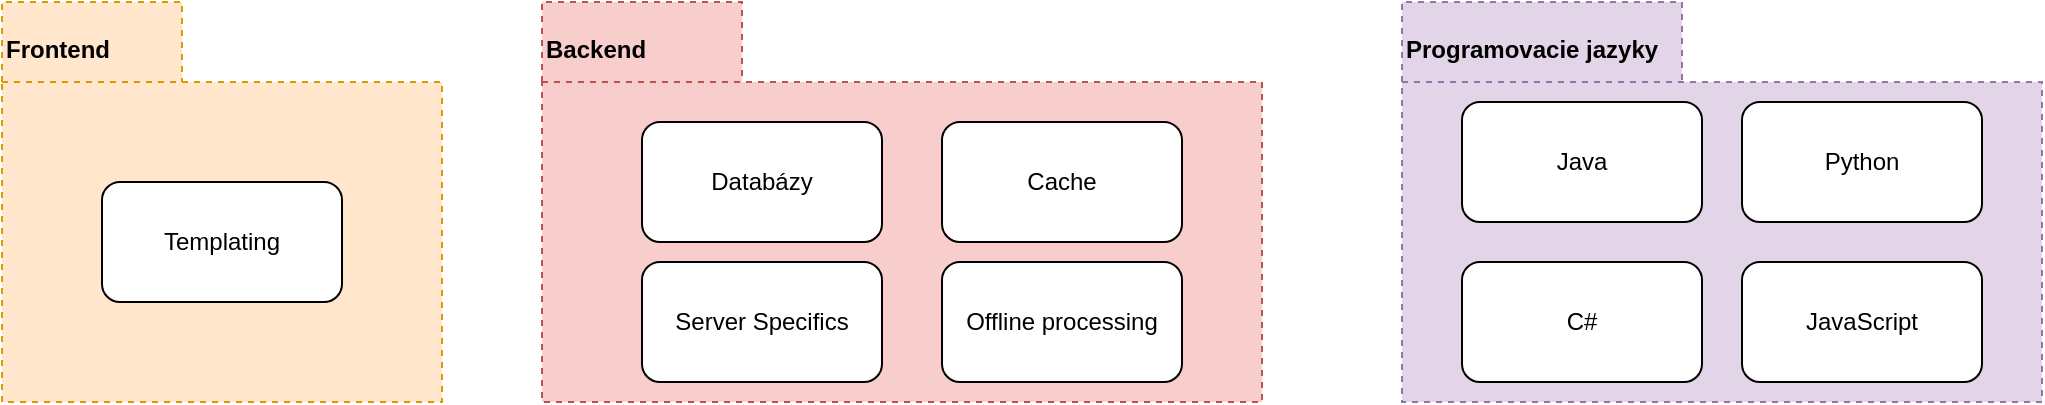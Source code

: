 <mxfile version="18.0.1" type="device" pages="2"><diagram id="6EQJhMKlO7b9Z4qmBRUf" name="Technologie"><mxGraphModel dx="1195" dy="731" grid="1" gridSize="10" guides="1" tooltips="1" connect="1" arrows="1" fold="1" page="1" pageScale="1" pageWidth="1654" pageHeight="1169" math="0" shadow="0"><root><mxCell id="0"/><mxCell id="1" parent="0"/><mxCell id="RRBhaKaO3DsyWRKILDJz-1" value="Frontend" style="shape=folder;spacingTop=10;tabWidth=90;tabHeight=40;tabPosition=left;html=1;dashed=1;verticalAlign=top;align=left;fontStyle=1;fillColor=#ffe6cc;strokeColor=#d79b00;" vertex="1" parent="1"><mxGeometry x="50" y="90" width="220" height="200" as="geometry"/></mxCell><mxCell id="RRBhaKaO3DsyWRKILDJz-2" value="Backend" style="shape=folder;spacingTop=10;tabWidth=100;tabHeight=40;tabPosition=left;html=1;dashed=1;verticalAlign=top;align=left;fontStyle=1;fillColor=#f8cecc;strokeColor=#b85450;" vertex="1" parent="1"><mxGeometry x="320" y="90" width="360" height="200" as="geometry"/></mxCell><mxCell id="RRBhaKaO3DsyWRKILDJz-3" value="Programovacie jazyky" style="shape=folder;spacingTop=10;tabWidth=140;tabHeight=40;tabPosition=left;html=1;dashed=1;verticalAlign=top;align=left;fillColor=#e1d5e7;strokeColor=#9673a6;fontStyle=1" vertex="1" parent="1"><mxGeometry x="750" y="90" width="320" height="200" as="geometry"/></mxCell><mxCell id="RRBhaKaO3DsyWRKILDJz-4" value="Templating" style="rounded=1;whiteSpace=wrap;html=1;" vertex="1" parent="1"><mxGeometry x="100" y="180" width="120" height="60" as="geometry"/></mxCell><mxCell id="RRBhaKaO3DsyWRKILDJz-5" value="Databázy" style="rounded=1;whiteSpace=wrap;html=1;" vertex="1" parent="1"><mxGeometry x="370" y="150" width="120" height="60" as="geometry"/></mxCell><mxCell id="RRBhaKaO3DsyWRKILDJz-6" value="Server Specifics" style="rounded=1;whiteSpace=wrap;html=1;" vertex="1" parent="1"><mxGeometry x="370" y="220" width="120" height="60" as="geometry"/></mxCell><mxCell id="RRBhaKaO3DsyWRKILDJz-7" value="Cache" style="rounded=1;whiteSpace=wrap;html=1;" vertex="1" parent="1"><mxGeometry x="520" y="150" width="120" height="60" as="geometry"/></mxCell><mxCell id="RRBhaKaO3DsyWRKILDJz-8" value="Offline processing" style="rounded=1;whiteSpace=wrap;html=1;" vertex="1" parent="1"><mxGeometry x="520" y="220" width="120" height="60" as="geometry"/></mxCell><mxCell id="JIJl8mafISyuUBBzniQl-1" value="Java" style="rounded=1;whiteSpace=wrap;html=1;" vertex="1" parent="1"><mxGeometry x="780" y="140" width="120" height="60" as="geometry"/></mxCell><mxCell id="JIJl8mafISyuUBBzniQl-2" value="C#" style="rounded=1;whiteSpace=wrap;html=1;" vertex="1" parent="1"><mxGeometry x="780" y="220" width="120" height="60" as="geometry"/></mxCell><mxCell id="JIJl8mafISyuUBBzniQl-3" value="Python" style="rounded=1;whiteSpace=wrap;html=1;" vertex="1" parent="1"><mxGeometry x="920" y="140" width="120" height="60" as="geometry"/></mxCell><mxCell id="JIJl8mafISyuUBBzniQl-4" value="JavaScript" style="rounded=1;whiteSpace=wrap;html=1;" vertex="1" parent="1"><mxGeometry x="920" y="220" width="120" height="60" as="geometry"/></mxCell></root></mxGraphModel></diagram><diagram id="VzEUP6jhuKm9hxjuwYW2" name="DAO_Pattern"><mxGraphModel dx="1195" dy="731" grid="1" gridSize="10" guides="1" tooltips="1" connect="1" arrows="1" fold="1" page="1" pageScale="1" pageWidth="1654" pageHeight="1169" math="0" shadow="0"><root><mxCell id="0"/><mxCell id="1" parent="0"/><mxCell id="g0zVwqkusU_mX7TIX0HD-1" value="&lt;b&gt;&lt;font style=&quot;font-size: 19px;&quot;&gt;CRUD (Create, Read, Update, Delete) Operácie&lt;/font&gt;&lt;/b&gt;" style="text;html=1;align=center;verticalAlign=middle;resizable=0;points=[];autosize=1;strokeColor=none;fillColor=none;" vertex="1" parent="1"><mxGeometry x="45" y="100" width="430" height="20" as="geometry"/></mxCell><mxCell id="g0zVwqkusU_mX7TIX0HD-2" value="&lt;font style=&quot;font-size: 12px;&quot;&gt;1. Doménová/Biznis trieda/y&lt;br&gt;&lt;/font&gt;" style="text;html=1;align=center;verticalAlign=middle;resizable=0;points=[];autosize=1;strokeColor=none;fillColor=none;fontSize=19;fontStyle=1" vertex="1" parent="1"><mxGeometry x="40" y="170" width="170" height="30" as="geometry"/></mxCell><mxCell id="g0zVwqkusU_mX7TIX0HD-3" value="Student" style="swimlane;fontStyle=1;align=center;verticalAlign=top;childLayout=stackLayout;horizontal=1;startSize=26;horizontalStack=0;resizeParent=1;resizeParentMax=0;resizeLast=0;collapsible=1;marginBottom=0;fontSize=12;" vertex="1" parent="1"><mxGeometry x="285" y="170" width="160" height="170" as="geometry"/></mxCell><mxCell id="g0zVwqkusU_mX7TIX0HD-4" value="+ meno: String&#10;+ priezvisko: String&#10;+ cislo: int" style="text;strokeColor=none;fillColor=none;align=left;verticalAlign=top;spacingLeft=4;spacingRight=4;overflow=hidden;rotatable=0;points=[[0,0.5],[1,0.5]];portConstraint=eastwest;fontSize=12;" vertex="1" parent="g0zVwqkusU_mX7TIX0HD-3"><mxGeometry y="26" width="160" height="54" as="geometry"/></mxCell><mxCell id="g0zVwqkusU_mX7TIX0HD-5" value="" style="line;strokeWidth=1;fillColor=none;align=left;verticalAlign=middle;spacingTop=-1;spacingLeft=3;spacingRight=3;rotatable=0;labelPosition=right;points=[];portConstraint=eastwest;fontSize=12;" vertex="1" parent="g0zVwqkusU_mX7TIX0HD-3"><mxGeometry y="80" width="160" height="8" as="geometry"/></mxCell><mxCell id="g0zVwqkusU_mX7TIX0HD-6" value="+ Student&#10;+ getMeno(): String&#10;+ setMeno(): void" style="text;strokeColor=none;fillColor=none;align=left;verticalAlign=top;spacingLeft=4;spacingRight=4;overflow=hidden;rotatable=0;points=[[0,0.5],[1,0.5]];portConstraint=eastwest;fontSize=12;" vertex="1" parent="g0zVwqkusU_mX7TIX0HD-3"><mxGeometry y="88" width="160" height="82" as="geometry"/></mxCell><mxCell id="g0zVwqkusU_mX7TIX0HD-7" value="2. Rozhranie DAO (Data Access Object)&lt;br&gt;Ideálne aj s generikou." style="text;html=1;align=left;verticalAlign=middle;resizable=0;points=[];autosize=1;strokeColor=none;fillColor=none;fontSize=12;fontStyle=1" vertex="1" parent="1"><mxGeometry x="45" y="390" width="240" height="30" as="geometry"/></mxCell><mxCell id="g0zVwqkusU_mX7TIX0HD-12" value="&lt;p style=&quot;margin:0px;margin-top:4px;text-align:center;&quot;&gt;&lt;i&gt;&amp;lt;&amp;lt;Interface&amp;gt;&amp;gt;&lt;/i&gt;&lt;br&gt;&lt;b&gt;StudentDAO&lt;/b&gt;&lt;/p&gt;&lt;hr size=&quot;1&quot;&gt;&lt;p style=&quot;margin:0px;margin-left:4px;&quot;&gt;&lt;span style=&quot;background-color: initial;&quot;&gt;+ getVsetciStudenti: List&amp;lt;Student&amp;gt;&lt;/span&gt;&lt;br&gt;&lt;/p&gt;&lt;p style=&quot;margin:0px;margin-left:4px;&quot;&gt;+ getStudent(int cislo): Student&lt;br&gt;+ updateStudent(Student student): void&lt;/p&gt;&lt;p style=&quot;margin:0px;margin-left:4px;&quot;&gt;+ deleteStudent(Student student): void&lt;br&gt;&lt;/p&gt;" style="verticalAlign=top;align=left;overflow=fill;fontSize=12;fontFamily=Helvetica;html=1;" vertex="1" parent="1"><mxGeometry x="285" y="390" width="240" height="160" as="geometry"/></mxCell><mxCell id="g0zVwqkusU_mX7TIX0HD-13" value="&lt;p style=&quot;margin:0px;margin-top:4px;text-align:center;&quot;&gt;&lt;i&gt;&amp;lt;&amp;lt;Interface&amp;gt;&amp;gt;&lt;/i&gt;&lt;br&gt;&lt;b&gt;StudentDAO_Generika&lt;/b&gt;&lt;/p&gt;&lt;hr size=&quot;1&quot;&gt;&lt;p style=&quot;margin:0px;margin-left:4px;&quot;&gt;&lt;span style=&quot;background-color: initial;&quot;&gt;+ getVsetciStudenti: List&amp;lt;Student&amp;gt;&lt;/span&gt;&lt;br&gt;&lt;/p&gt;&lt;p style=&quot;margin:0px;margin-left:4px;&quot;&gt;+ getStudent(int cislo): Student&lt;br&gt;+ updateStudent(T t): void&lt;/p&gt;&lt;p style=&quot;margin:0px;margin-left:4px;&quot;&gt;+ deleteStudent(T t): void&lt;br&gt;&lt;/p&gt;" style="verticalAlign=top;align=left;overflow=fill;fontSize=12;fontFamily=Helvetica;html=1;" vertex="1" parent="1"><mxGeometry x="545" y="390" width="240" height="160" as="geometry"/></mxCell><mxCell id="g0zVwqkusU_mX7TIX0HD-14" value="&lt;b&gt;3. Implementačné triedy&lt;/b&gt;" style="text;html=1;align=center;verticalAlign=middle;resizable=0;points=[];autosize=1;strokeColor=none;fillColor=none;fontSize=12;" vertex="1" parent="1"><mxGeometry x="45" y="620" width="150" height="20" as="geometry"/></mxCell><mxCell id="g0zVwqkusU_mX7TIX0HD-15" value="StudentDAO_Implementacia" style="swimlane;fontStyle=1;align=center;verticalAlign=top;childLayout=stackLayout;horizontal=1;startSize=26;horizontalStack=0;resizeParent=1;resizeParentMax=0;resizeLast=0;collapsible=1;marginBottom=0;fontSize=12;" vertex="1" parent="1"><mxGeometry x="285" y="620" width="270" height="200" as="geometry"/></mxCell><mxCell id="g0zVwqkusU_mX7TIX0HD-16" value="+ studenti: List" style="text;strokeColor=none;fillColor=none;align=left;verticalAlign=top;spacingLeft=4;spacingRight=4;overflow=hidden;rotatable=0;points=[[0,0.5],[1,0.5]];portConstraint=eastwest;fontSize=12;" vertex="1" parent="g0zVwqkusU_mX7TIX0HD-15"><mxGeometry y="26" width="270" height="26" as="geometry"/></mxCell><mxCell id="g0zVwqkusU_mX7TIX0HD-17" value="" style="line;strokeWidth=1;fillColor=none;align=left;verticalAlign=middle;spacingTop=-1;spacingLeft=3;spacingRight=3;rotatable=0;labelPosition=right;points=[];portConstraint=eastwest;fontSize=12;" vertex="1" parent="g0zVwqkusU_mX7TIX0HD-15"><mxGeometry y="52" width="270" height="8" as="geometry"/></mxCell><mxCell id="g0zVwqkusU_mX7TIX0HD-18" value="+ StudentDAO_Implementacia()&#10;+ getVsetciStudenti: List&lt;Student&gt;&#10;+ getStudent(int cislo): Student&#10;+ updateStudent(Student student): void&#10;+ deleteStudent(Student student): void&#10;+ addStudent(): void" style="text;strokeColor=none;fillColor=none;align=left;verticalAlign=top;spacingLeft=4;spacingRight=4;overflow=hidden;rotatable=0;points=[[0,0.5],[1,0.5]];portConstraint=eastwest;fontSize=12;" vertex="1" parent="g0zVwqkusU_mX7TIX0HD-15"><mxGeometry y="60" width="270" height="140" as="geometry"/></mxCell><mxCell id="g0zVwqkusU_mX7TIX0HD-20" value="DAO (Data Access Object) Pattern" style="text;html=1;align=center;verticalAlign=middle;resizable=0;points=[];autosize=1;strokeColor=none;fillColor=none;fontSize=22;fontStyle=1" vertex="1" parent="1"><mxGeometry x="40" y="40" width="370" height="30" as="geometry"/></mxCell></root></mxGraphModel></diagram></mxfile>